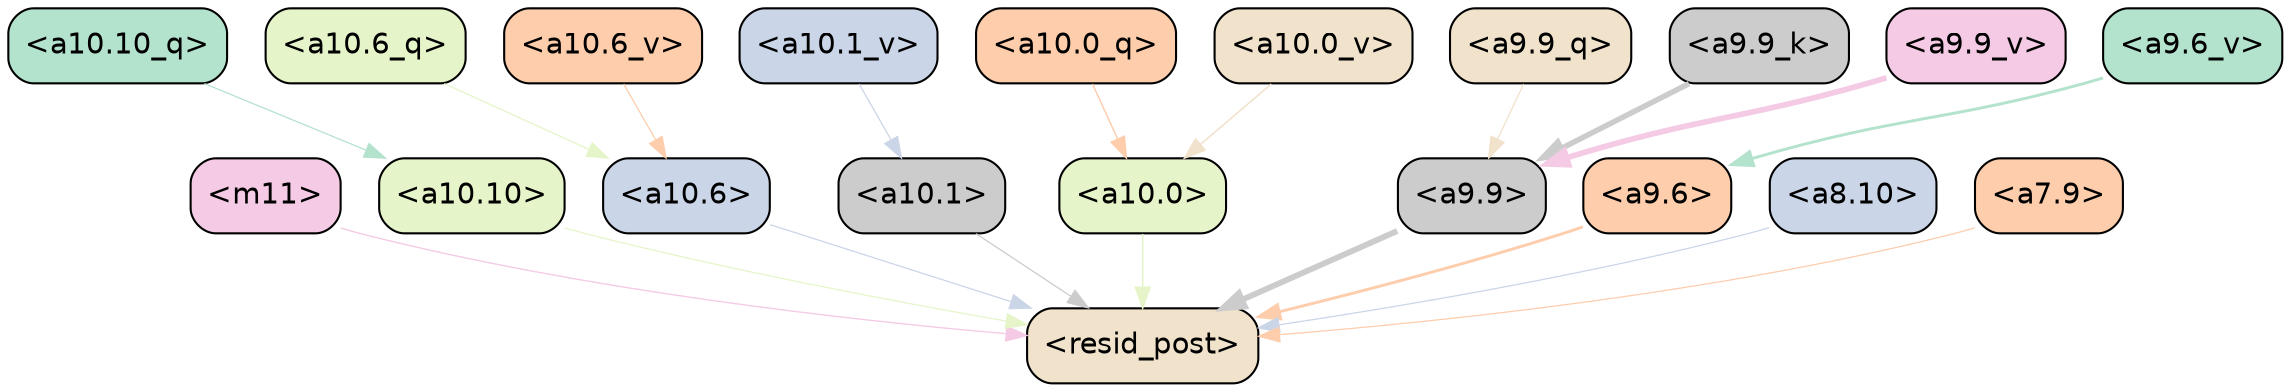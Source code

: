 strict digraph "" {
	graph [bgcolor=transparent,
		layout=dot,
		overlap=false,
		splines=true
	];
	"<m11>"	[color=black,
		fillcolor="#f4cae4",
		fontname=Helvetica,
		shape=box,
		style="filled, rounded"];
	"<resid_post>"	[color=black,
		fillcolor="#f1e2cc",
		fontname=Helvetica,
		shape=box,
		style="filled, rounded"];
	"<m11>" -> "<resid_post>"	[color="#f4cae4",
		penwidth=0.6392734050750732];
	"<a10.10>"	[color=black,
		fillcolor="#e6f5c9",
		fontname=Helvetica,
		shape=box,
		style="filled, rounded"];
	"<a10.10>" -> "<resid_post>"	[color="#e6f5c9",
		penwidth=0.6];
	"<a10.6>"	[color=black,
		fillcolor="#cbd5e8",
		fontname=Helvetica,
		shape=box,
		style="filled, rounded"];
	"<a10.6>" -> "<resid_post>"	[color="#cbd5e8",
		penwidth=0.6];
	"<a10.1>"	[color=black,
		fillcolor="#cccccc",
		fontname=Helvetica,
		shape=box,
		style="filled, rounded"];
	"<a10.1>" -> "<resid_post>"	[color="#cccccc",
		penwidth=0.6];
	"<a10.0>"	[color=black,
		fillcolor="#e6f5c9",
		fontname=Helvetica,
		shape=box,
		style="filled, rounded"];
	"<a10.0>" -> "<resid_post>"	[color="#e6f5c9",
		penwidth=0.7430362701416016];
	"<a9.9>"	[color=black,
		fillcolor="#cccccc",
		fontname=Helvetica,
		shape=box,
		style="filled, rounded"];
	"<a9.9>" -> "<resid_post>"	[color="#cccccc",
		penwidth=2.7972054481506348];
	"<a9.6>"	[color=black,
		fillcolor="#fdcdac",
		fontname=Helvetica,
		shape=box,
		style="filled, rounded"];
	"<a9.6>" -> "<resid_post>"	[color="#fdcdac",
		penwidth=1.394308090209961];
	"<a8.10>"	[color=black,
		fillcolor="#cbd5e8",
		fontname=Helvetica,
		shape=box,
		style="filled, rounded"];
	"<a8.10>" -> "<resid_post>"	[color="#cbd5e8",
		penwidth=0.6];
	"<a7.9>"	[color=black,
		fillcolor="#fdcdac",
		fontname=Helvetica,
		shape=box,
		style="filled, rounded"];
	"<a7.9>" -> "<resid_post>"	[color="#fdcdac",
		penwidth=0.6];
	"<a10.10_q>"	[color=black,
		fillcolor="#b3e2cd",
		fontname=Helvetica,
		shape=box,
		style="filled, rounded"];
	"<a10.10_q>" -> "<a10.10>"	[color="#b3e2cd",
		penwidth=0.6];
	"<a10.6_q>"	[color=black,
		fillcolor="#e6f5c9",
		fontname=Helvetica,
		shape=box,
		style="filled, rounded"];
	"<a10.6_q>" -> "<a10.6>"	[color="#e6f5c9",
		penwidth=0.6];
	"<a10.0_q>"	[color=black,
		fillcolor="#fdcdac",
		fontname=Helvetica,
		shape=box,
		style="filled, rounded"];
	"<a10.0_q>" -> "<a10.0>"	[color="#fdcdac",
		penwidth=0.6952221393585205];
	"<a10.6_v>"	[color=black,
		fillcolor="#fdcdac",
		fontname=Helvetica,
		shape=box,
		style="filled, rounded"];
	"<a10.6_v>" -> "<a10.6>"	[color="#fdcdac",
		penwidth=0.6];
	"<a10.1_v>"	[color=black,
		fillcolor="#cbd5e8",
		fontname=Helvetica,
		shape=box,
		style="filled, rounded"];
	"<a10.1_v>" -> "<a10.1>"	[color="#cbd5e8",
		penwidth=0.6];
	"<a10.0_v>"	[color=black,
		fillcolor="#f1e2cc",
		fontname=Helvetica,
		shape=box,
		style="filled, rounded"];
	"<a10.0_v>" -> "<a10.0>"	[color="#f1e2cc",
		penwidth=0.7329092025756836];
	"<a9.9_q>"	[color=black,
		fillcolor="#f1e2cc",
		fontname=Helvetica,
		shape=box,
		style="filled, rounded"];
	"<a9.9_q>" -> "<a9.9>"	[color="#f1e2cc",
		penwidth=0.6];
	"<a9.9_k>"	[color=black,
		fillcolor="#cccccc",
		fontname=Helvetica,
		shape=box,
		style="filled, rounded"];
	"<a9.9_k>" -> "<a9.9>"	[color="#cccccc",
		penwidth=2.6358556896448135];
	"<a9.9_v>"	[color=black,
		fillcolor="#f4cae4",
		fontname=Helvetica,
		shape=box,
		style="filled, rounded"];
	"<a9.9_v>" -> "<a9.9>"	[color="#f4cae4",
		penwidth=2.715490236878395];
	"<a9.6_v>"	[color=black,
		fillcolor="#b3e2cd",
		fontname=Helvetica,
		shape=box,
		style="filled, rounded"];
	"<a9.6_v>" -> "<a9.6>"	[color="#b3e2cd",
		penwidth=1.3954099416732788];
}

